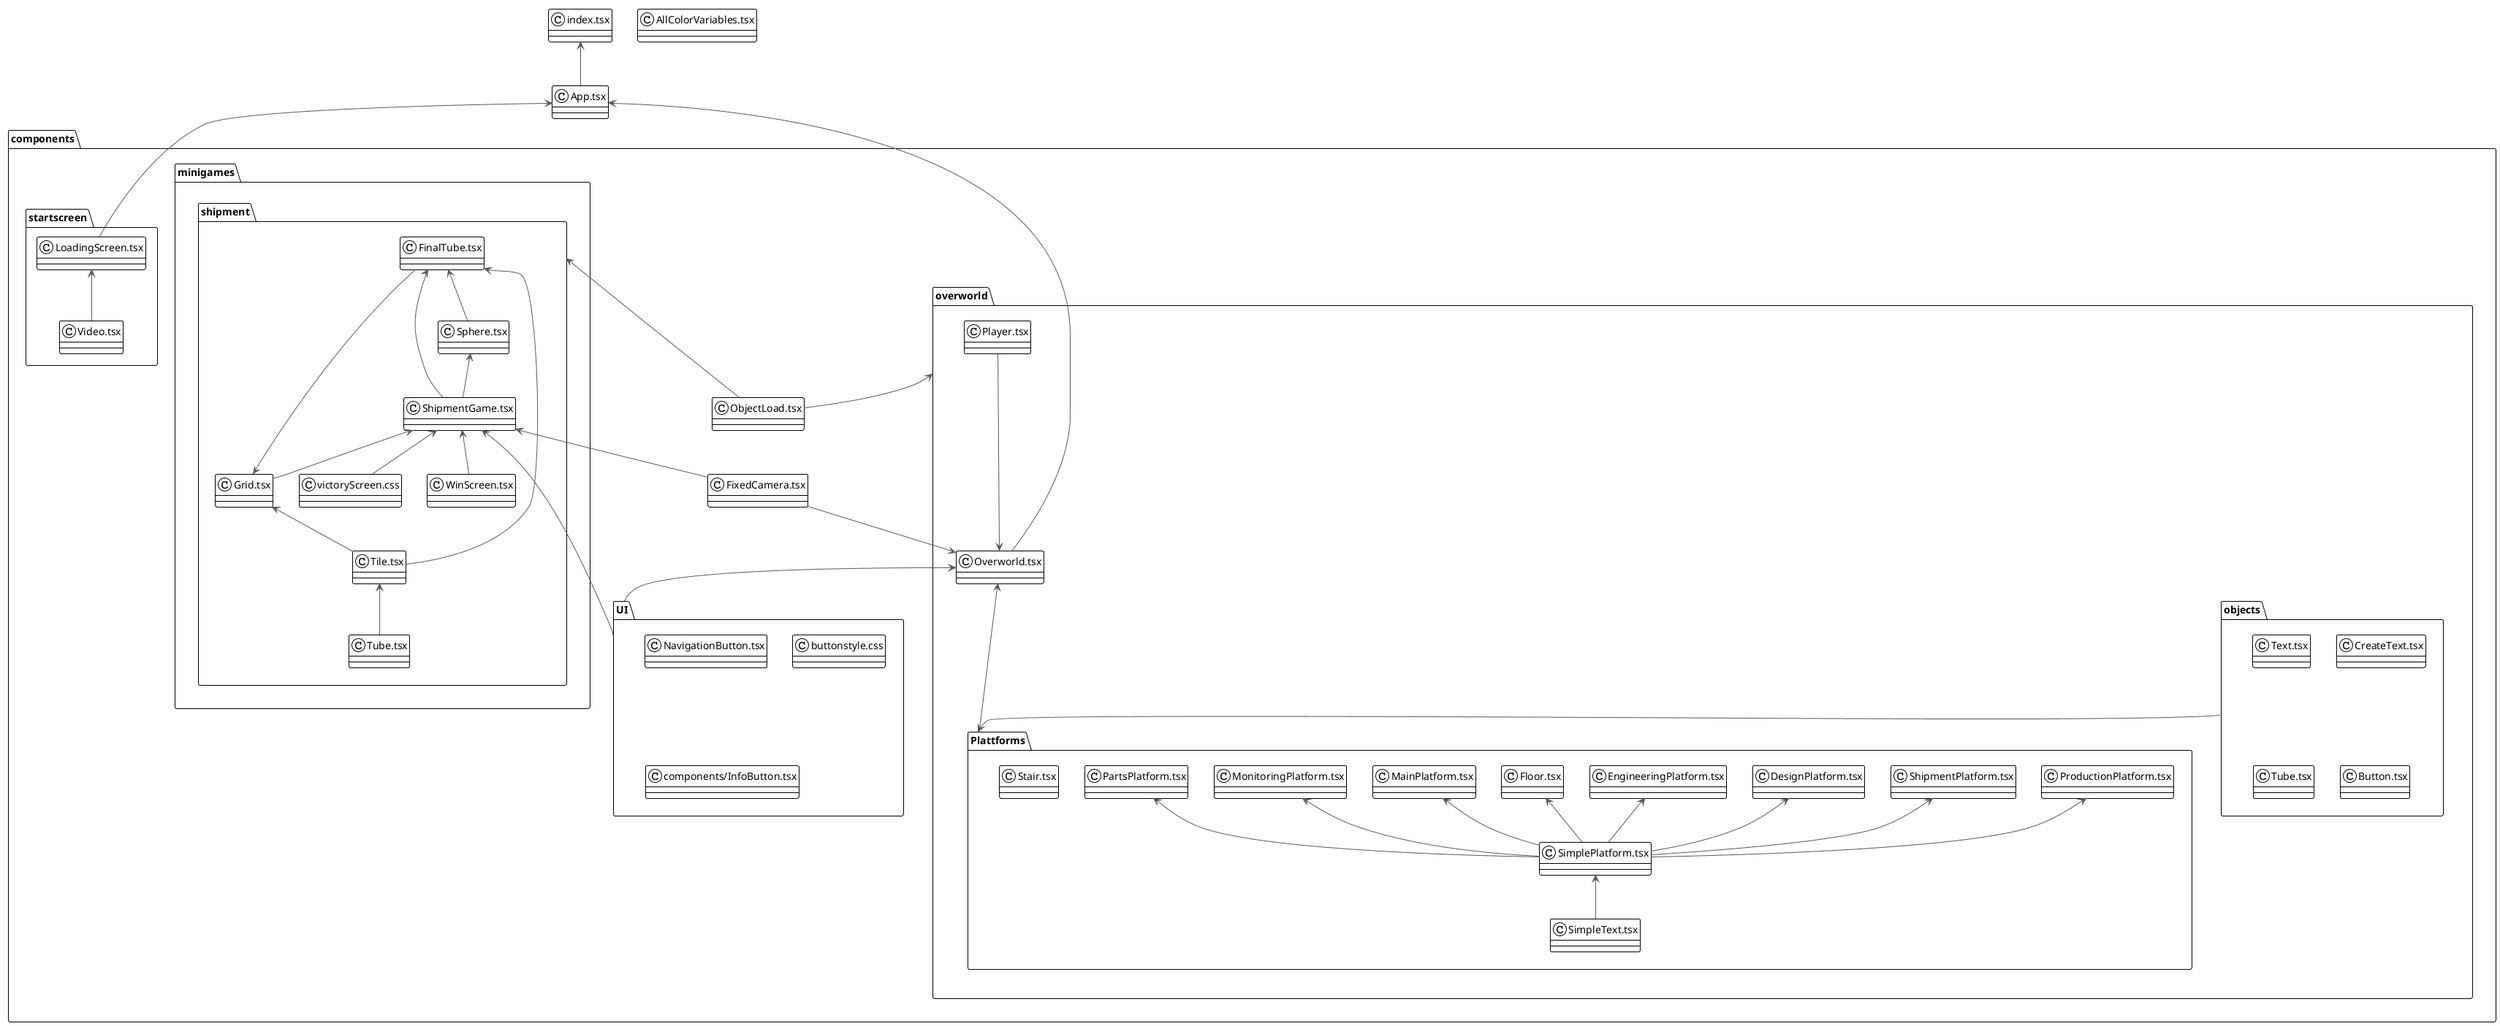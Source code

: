 @startuml
!theme plain
top to bottom direction

class node5 as "AllColorVariables.tsx"
class node48 as "App.tsx"
class node54 as "index.tsx"

package components {
  class FixedCamera as "FixedCamera.tsx"
  class ObjectLoad as "ObjectLoad.tsx"

  package overworld{
    class node43 as "Overworld.tsx"
    class node73 as "Player.tsx"

    package objects {
       class node59 as "Text.tsx"
       class node72 as "CreateText.tsx"
       class node15 as "Tube.tsx"
       class node40 as "Button.tsx"
    }

    package Plattforms {
      class node57 as "DesignPlatform.tsx"
      class node1 as "EngineeringPlatform.tsx"
      class node24 as "Floor.tsx"
      class node18 as "MainPlatform.tsx"
      class node78 as "MonitoringPlatform.tsx"
      class node10 as "PartsPlatform.tsx"
      class node47 as "ProductionPlatform.tsx"
      class node27 as "ShipmentPlatform.tsx"
      class node56 as "SimplePlatform.tsx"
      class node71 as "SimpleText.tsx"
      class node29 as "Stair.tsx"
    }
  }

  package minigames {
    package shipment {
      class node42 as "FinalTube.tsx"
      class node75 as "Grid.tsx"
      class node32 as "ShipmentGame.tsx"
      class node22 as "Sphere.tsx"
      class node64 as "Tile.tsx"
      class node28 as "Tube.tsx"
      class node52 as "WinScreen.tsx"
      class node14 as "victoryScreen.css"
    }
  }

  package startscreen {
    class node37 as "LoadingScreen.tsx"
    class node58 as "Video.tsx"
  }

  package UI {
   class node39 as "NavigationButton.tsx"
   class node45 as "buttonstyle.css"
   class node30 as "components/InfoButton.tsx"
  }
}

node43  <-[#595959,plain]up-  FixedCamera
node32  <-[#595959,plain]down-  FixedCamera

node43  <-[#595959,plain]up---  node73
node43  <-[#595959,plain]--  Plattforms
overworld  <-[#595959,plain]-  ObjectLoad
Plattforms  <-[#595959,plain]up-  objects
node1   <-[#595959,plain]-  node56
node24  <-[#595959,plain]-  node56
node18  <-[#595959,plain]-  node56
node78  <-[#595959,plain]-  node56
node10  <-[#595959,plain]-  node56
node47  <-[#595959,plain]-  node56
node27  <-[#595959,plain]-  node56
node57  <-[#595959,plain]-  node56
node56  <-[#595959,plain]-  node71
node42  <-[#595959,plain]-  node32
node42  <-[#595959,plain]-  node22
node42  <-[#595959,plain]-  node64
node75  <-[#595959,plain]-  node42
node75  <-[#595959,plain]-  node64
node32  <-[#595959,plain]-  UI
node43  <-[#595959,plain]-  UI
shipment  <-[#595959,plain]-  ObjectLoad
node32  <-[#595959,plain]-  node75
node32  <-[#595959,plain]-  node52
node32  <-[#595959,plain]-  node14
node22  <-[#595959,plain]-  node32
node64  <-[#595959,plain]-  node28
node48  <-[#595959,plain]-  node43
node48  <-[#595959,plain]- node37
node54  <-[#595959,plain]-  node48
node37  <-[#595959,plain]-  node58
@enduml